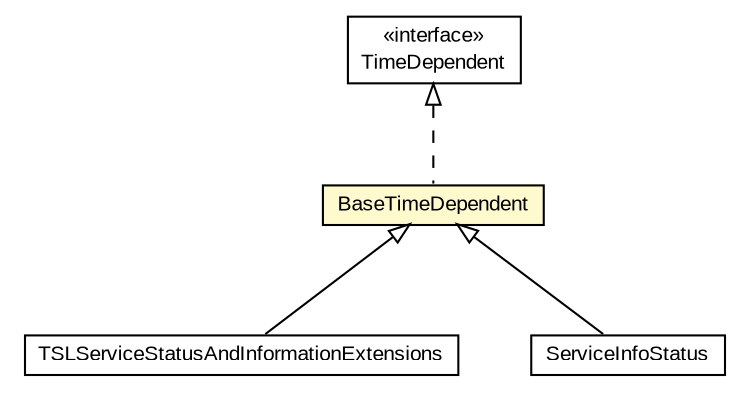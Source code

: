 #!/usr/local/bin/dot
#
# Class diagram 
# Generated by UMLGraph version R5_6-24-gf6e263 (http://www.umlgraph.org/)
#

digraph G {
	edge [fontname="arial",fontsize=10,labelfontname="arial",labelfontsize=10];
	node [fontname="arial",fontsize=10,shape=plaintext];
	nodesep=0.25;
	ranksep=0.5;
	// eu.europa.esig.dss.tsl.TSLServiceStatusAndInformationExtensions
	c175662 [label=<<table title="eu.europa.esig.dss.tsl.TSLServiceStatusAndInformationExtensions" border="0" cellborder="1" cellspacing="0" cellpadding="2" port="p" href="../tsl/TSLServiceStatusAndInformationExtensions.html">
		<tr><td><table border="0" cellspacing="0" cellpadding="1">
<tr><td align="center" balign="center"> TSLServiceStatusAndInformationExtensions </td></tr>
		</table></td></tr>
		</table>>, URL="../tsl/TSLServiceStatusAndInformationExtensions.html", fontname="arial", fontcolor="black", fontsize=10.0];
	// eu.europa.esig.dss.tsl.ServiceInfoStatus
	c175678 [label=<<table title="eu.europa.esig.dss.tsl.ServiceInfoStatus" border="0" cellborder="1" cellspacing="0" cellpadding="2" port="p" href="../tsl/ServiceInfoStatus.html">
		<tr><td><table border="0" cellspacing="0" cellpadding="1">
<tr><td align="center" balign="center"> ServiceInfoStatus </td></tr>
		</table></td></tr>
		</table>>, URL="../tsl/ServiceInfoStatus.html", fontname="arial", fontcolor="black", fontsize=10.0];
	// eu.europa.esig.dss.util.TimeDependent
	c175683 [label=<<table title="eu.europa.esig.dss.util.TimeDependent" border="0" cellborder="1" cellspacing="0" cellpadding="2" port="p" href="./TimeDependent.html">
		<tr><td><table border="0" cellspacing="0" cellpadding="1">
<tr><td align="center" balign="center"> &#171;interface&#187; </td></tr>
<tr><td align="center" balign="center"> TimeDependent </td></tr>
		</table></td></tr>
		</table>>, URL="./TimeDependent.html", fontname="arial", fontcolor="black", fontsize=10.0];
	// eu.europa.esig.dss.util.BaseTimeDependent
	c175685 [label=<<table title="eu.europa.esig.dss.util.BaseTimeDependent" border="0" cellborder="1" cellspacing="0" cellpadding="2" port="p" bgcolor="lemonChiffon" href="./BaseTimeDependent.html">
		<tr><td><table border="0" cellspacing="0" cellpadding="1">
<tr><td align="center" balign="center"> BaseTimeDependent </td></tr>
		</table></td></tr>
		</table>>, URL="./BaseTimeDependent.html", fontname="arial", fontcolor="black", fontsize=10.0];
	//eu.europa.esig.dss.tsl.TSLServiceStatusAndInformationExtensions extends eu.europa.esig.dss.util.BaseTimeDependent
	c175685:p -> c175662:p [dir=back,arrowtail=empty];
	//eu.europa.esig.dss.tsl.ServiceInfoStatus extends eu.europa.esig.dss.util.BaseTimeDependent
	c175685:p -> c175678:p [dir=back,arrowtail=empty];
	//eu.europa.esig.dss.util.BaseTimeDependent implements eu.europa.esig.dss.util.TimeDependent
	c175683:p -> c175685:p [dir=back,arrowtail=empty,style=dashed];
}

